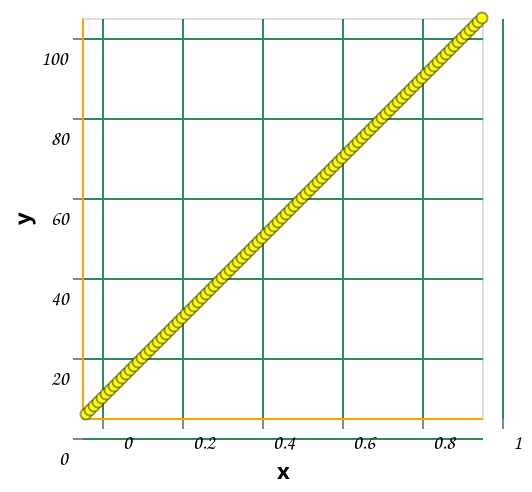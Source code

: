 {
  "$schema": "https://vega.github.io/schema/vega-lite/v5.json",
  "config": {
    "axisQuantitative": {
      "domainColor": "orange",
      "gridColor": "seagreen",
      "labelFont": "Comic Sans MS",
      "labelOffset": 10,
      "tickOffset": 10
    },
    "axisTemporal": {
      "domainColor": "brown",
      "domainDash": [
        4,
        2
      ],
      "grid": false,
      "labelColor": "purple"
    },
    "line": {
      "stroke": "gray",
      "strokeWidth": 2
    },
    "point": {
      "fill": "yellow",
      "stroke": "black",
      "strokeOpacity": 0.4,
      "strokeWidth": 1
    }
  },
  "data": {
    "values": [
      {
        "catX": "1",
        "x": 1,
        "y": 1
      },
      {
        "catX": "2",
        "x": 2,
        "y": 2
      },
      {
        "catX": "3",
        "x": 3,
        "y": 3
      },
      {
        "catX": "4",
        "x": 4,
        "y": 4
      },
      {
        "catX": "5",
        "x": 5,
        "y": 5
      },
      {
        "catX": "6",
        "x": 6,
        "y": 6
      },
      {
        "catX": "7",
        "x": 7,
        "y": 7
      },
      {
        "catX": "8",
        "x": 8,
        "y": 8
      },
      {
        "catX": "9",
        "x": 9,
        "y": 9
      },
      {
        "catX": "10",
        "x": 10,
        "y": 10
      },
      {
        "catX": "11",
        "x": 11,
        "y": 11
      },
      {
        "catX": "12",
        "x": 12,
        "y": 12
      },
      {
        "catX": "13",
        "x": 13,
        "y": 13
      },
      {
        "catX": "14",
        "x": 14,
        "y": 14
      },
      {
        "catX": "15",
        "x": 15,
        "y": 15
      },
      {
        "catX": "16",
        "x": 16,
        "y": 16
      },
      {
        "catX": "17",
        "x": 17,
        "y": 17
      },
      {
        "catX": "18",
        "x": 18,
        "y": 18
      },
      {
        "catX": "19",
        "x": 19,
        "y": 19
      },
      {
        "catX": "20",
        "x": 20,
        "y": 20
      },
      {
        "catX": "21",
        "x": 21,
        "y": 21
      },
      {
        "catX": "22",
        "x": 22,
        "y": 22
      },
      {
        "catX": "23",
        "x": 23,
        "y": 23
      },
      {
        "catX": "24",
        "x": 24,
        "y": 24
      },
      {
        "catX": "25",
        "x": 25,
        "y": 25
      },
      {
        "catX": "26",
        "x": 26,
        "y": 26
      },
      {
        "catX": "27",
        "x": 27,
        "y": 27
      },
      {
        "catX": "28",
        "x": 28,
        "y": 28
      },
      {
        "catX": "29",
        "x": 29,
        "y": 29
      },
      {
        "catX": "30",
        "x": 30,
        "y": 30
      },
      {
        "catX": "31",
        "x": 31,
        "y": 31
      },
      {
        "catX": "32",
        "x": 32,
        "y": 32
      },
      {
        "catX": "33",
        "x": 33,
        "y": 33
      },
      {
        "catX": "34",
        "x": 34,
        "y": 34
      },
      {
        "catX": "35",
        "x": 35,
        "y": 35
      },
      {
        "catX": "36",
        "x": 36,
        "y": 36
      },
      {
        "catX": "37",
        "x": 37,
        "y": 37
      },
      {
        "catX": "38",
        "x": 38,
        "y": 38
      },
      {
        "catX": "39",
        "x": 39,
        "y": 39
      },
      {
        "catX": "40",
        "x": 40,
        "y": 40
      },
      {
        "catX": "41",
        "x": 41,
        "y": 41
      },
      {
        "catX": "42",
        "x": 42,
        "y": 42
      },
      {
        "catX": "43",
        "x": 43,
        "y": 43
      },
      {
        "catX": "44",
        "x": 44,
        "y": 44
      },
      {
        "catX": "45",
        "x": 45,
        "y": 45
      },
      {
        "catX": "46",
        "x": 46,
        "y": 46
      },
      {
        "catX": "47",
        "x": 47,
        "y": 47
      },
      {
        "catX": "48",
        "x": 48,
        "y": 48
      },
      {
        "catX": "49",
        "x": 49,
        "y": 49
      },
      {
        "catX": "50",
        "x": 50,
        "y": 50
      },
      {
        "catX": "51",
        "x": 51,
        "y": 51
      },
      {
        "catX": "52",
        "x": 52,
        "y": 52
      },
      {
        "catX": "53",
        "x": 53,
        "y": 53
      },
      {
        "catX": "54",
        "x": 54,
        "y": 54
      },
      {
        "catX": "55",
        "x": 55,
        "y": 55
      },
      {
        "catX": "56",
        "x": 56,
        "y": 56
      },
      {
        "catX": "57",
        "x": 57,
        "y": 57
      },
      {
        "catX": "58",
        "x": 58,
        "y": 58
      },
      {
        "catX": "59",
        "x": 59,
        "y": 59
      },
      {
        "catX": "60",
        "x": 60,
        "y": 60
      },
      {
        "catX": "61",
        "x": 61,
        "y": 61
      },
      {
        "catX": "62",
        "x": 62,
        "y": 62
      },
      {
        "catX": "63",
        "x": 63,
        "y": 63
      },
      {
        "catX": "64",
        "x": 64,
        "y": 64
      },
      {
        "catX": "65",
        "x": 65,
        "y": 65
      },
      {
        "catX": "66",
        "x": 66,
        "y": 66
      },
      {
        "catX": "67",
        "x": 67,
        "y": 67
      },
      {
        "catX": "68",
        "x": 68,
        "y": 68
      },
      {
        "catX": "69",
        "x": 69,
        "y": 69
      },
      {
        "catX": "70",
        "x": 70,
        "y": 70
      },
      {
        "catX": "71",
        "x": 71,
        "y": 71
      },
      {
        "catX": "72",
        "x": 72,
        "y": 72
      },
      {
        "catX": "73",
        "x": 73,
        "y": 73
      },
      {
        "catX": "74",
        "x": 74,
        "y": 74
      },
      {
        "catX": "75",
        "x": 75,
        "y": 75
      },
      {
        "catX": "76",
        "x": 76,
        "y": 76
      },
      {
        "catX": "77",
        "x": 77,
        "y": 77
      },
      {
        "catX": "78",
        "x": 78,
        "y": 78
      },
      {
        "catX": "79",
        "x": 79,
        "y": 79
      },
      {
        "catX": "80",
        "x": 80,
        "y": 80
      },
      {
        "catX": "81",
        "x": 81,
        "y": 81
      },
      {
        "catX": "82",
        "x": 82,
        "y": 82
      },
      {
        "catX": "83",
        "x": 83,
        "y": 83
      },
      {
        "catX": "84",
        "x": 84,
        "y": 84
      },
      {
        "catX": "85",
        "x": 85,
        "y": 85
      },
      {
        "catX": "86",
        "x": 86,
        "y": 86
      },
      {
        "catX": "87",
        "x": 87,
        "y": 87
      },
      {
        "catX": "88",
        "x": 88,
        "y": 88
      },
      {
        "catX": "89",
        "x": 89,
        "y": 89
      },
      {
        "catX": "90",
        "x": 90,
        "y": 90
      },
      {
        "catX": "91",
        "x": 91,
        "y": 91
      },
      {
        "catX": "92",
        "x": 92,
        "y": 92
      },
      {
        "catX": "93",
        "x": 93,
        "y": 93
      },
      {
        "catX": "94",
        "x": 94,
        "y": 94
      },
      {
        "catX": "95",
        "x": 95,
        "y": 95
      },
      {
        "catX": "96",
        "x": 96,
        "y": 96
      },
      {
        "catX": "97",
        "x": 97,
        "y": 97
      },
      {
        "catX": "98",
        "x": 98,
        "y": 98
      },
      {
        "catX": "99",
        "x": 99,
        "y": 99
      },
      {
        "catX": "100",
        "x": 100,
        "y": 100
      }
    ]
  },
  "encoding": {
    "x": {
      "axis": {
        "labelExpr": "datum.value / 100"
      },
      "field": "x",
      "type": "quantitative"
    },
    "y": {
      "field": "y",
      "type": "quantitative"
    }
  },
  "mark": {
    "point": true,
    "type": "line"
  }
}